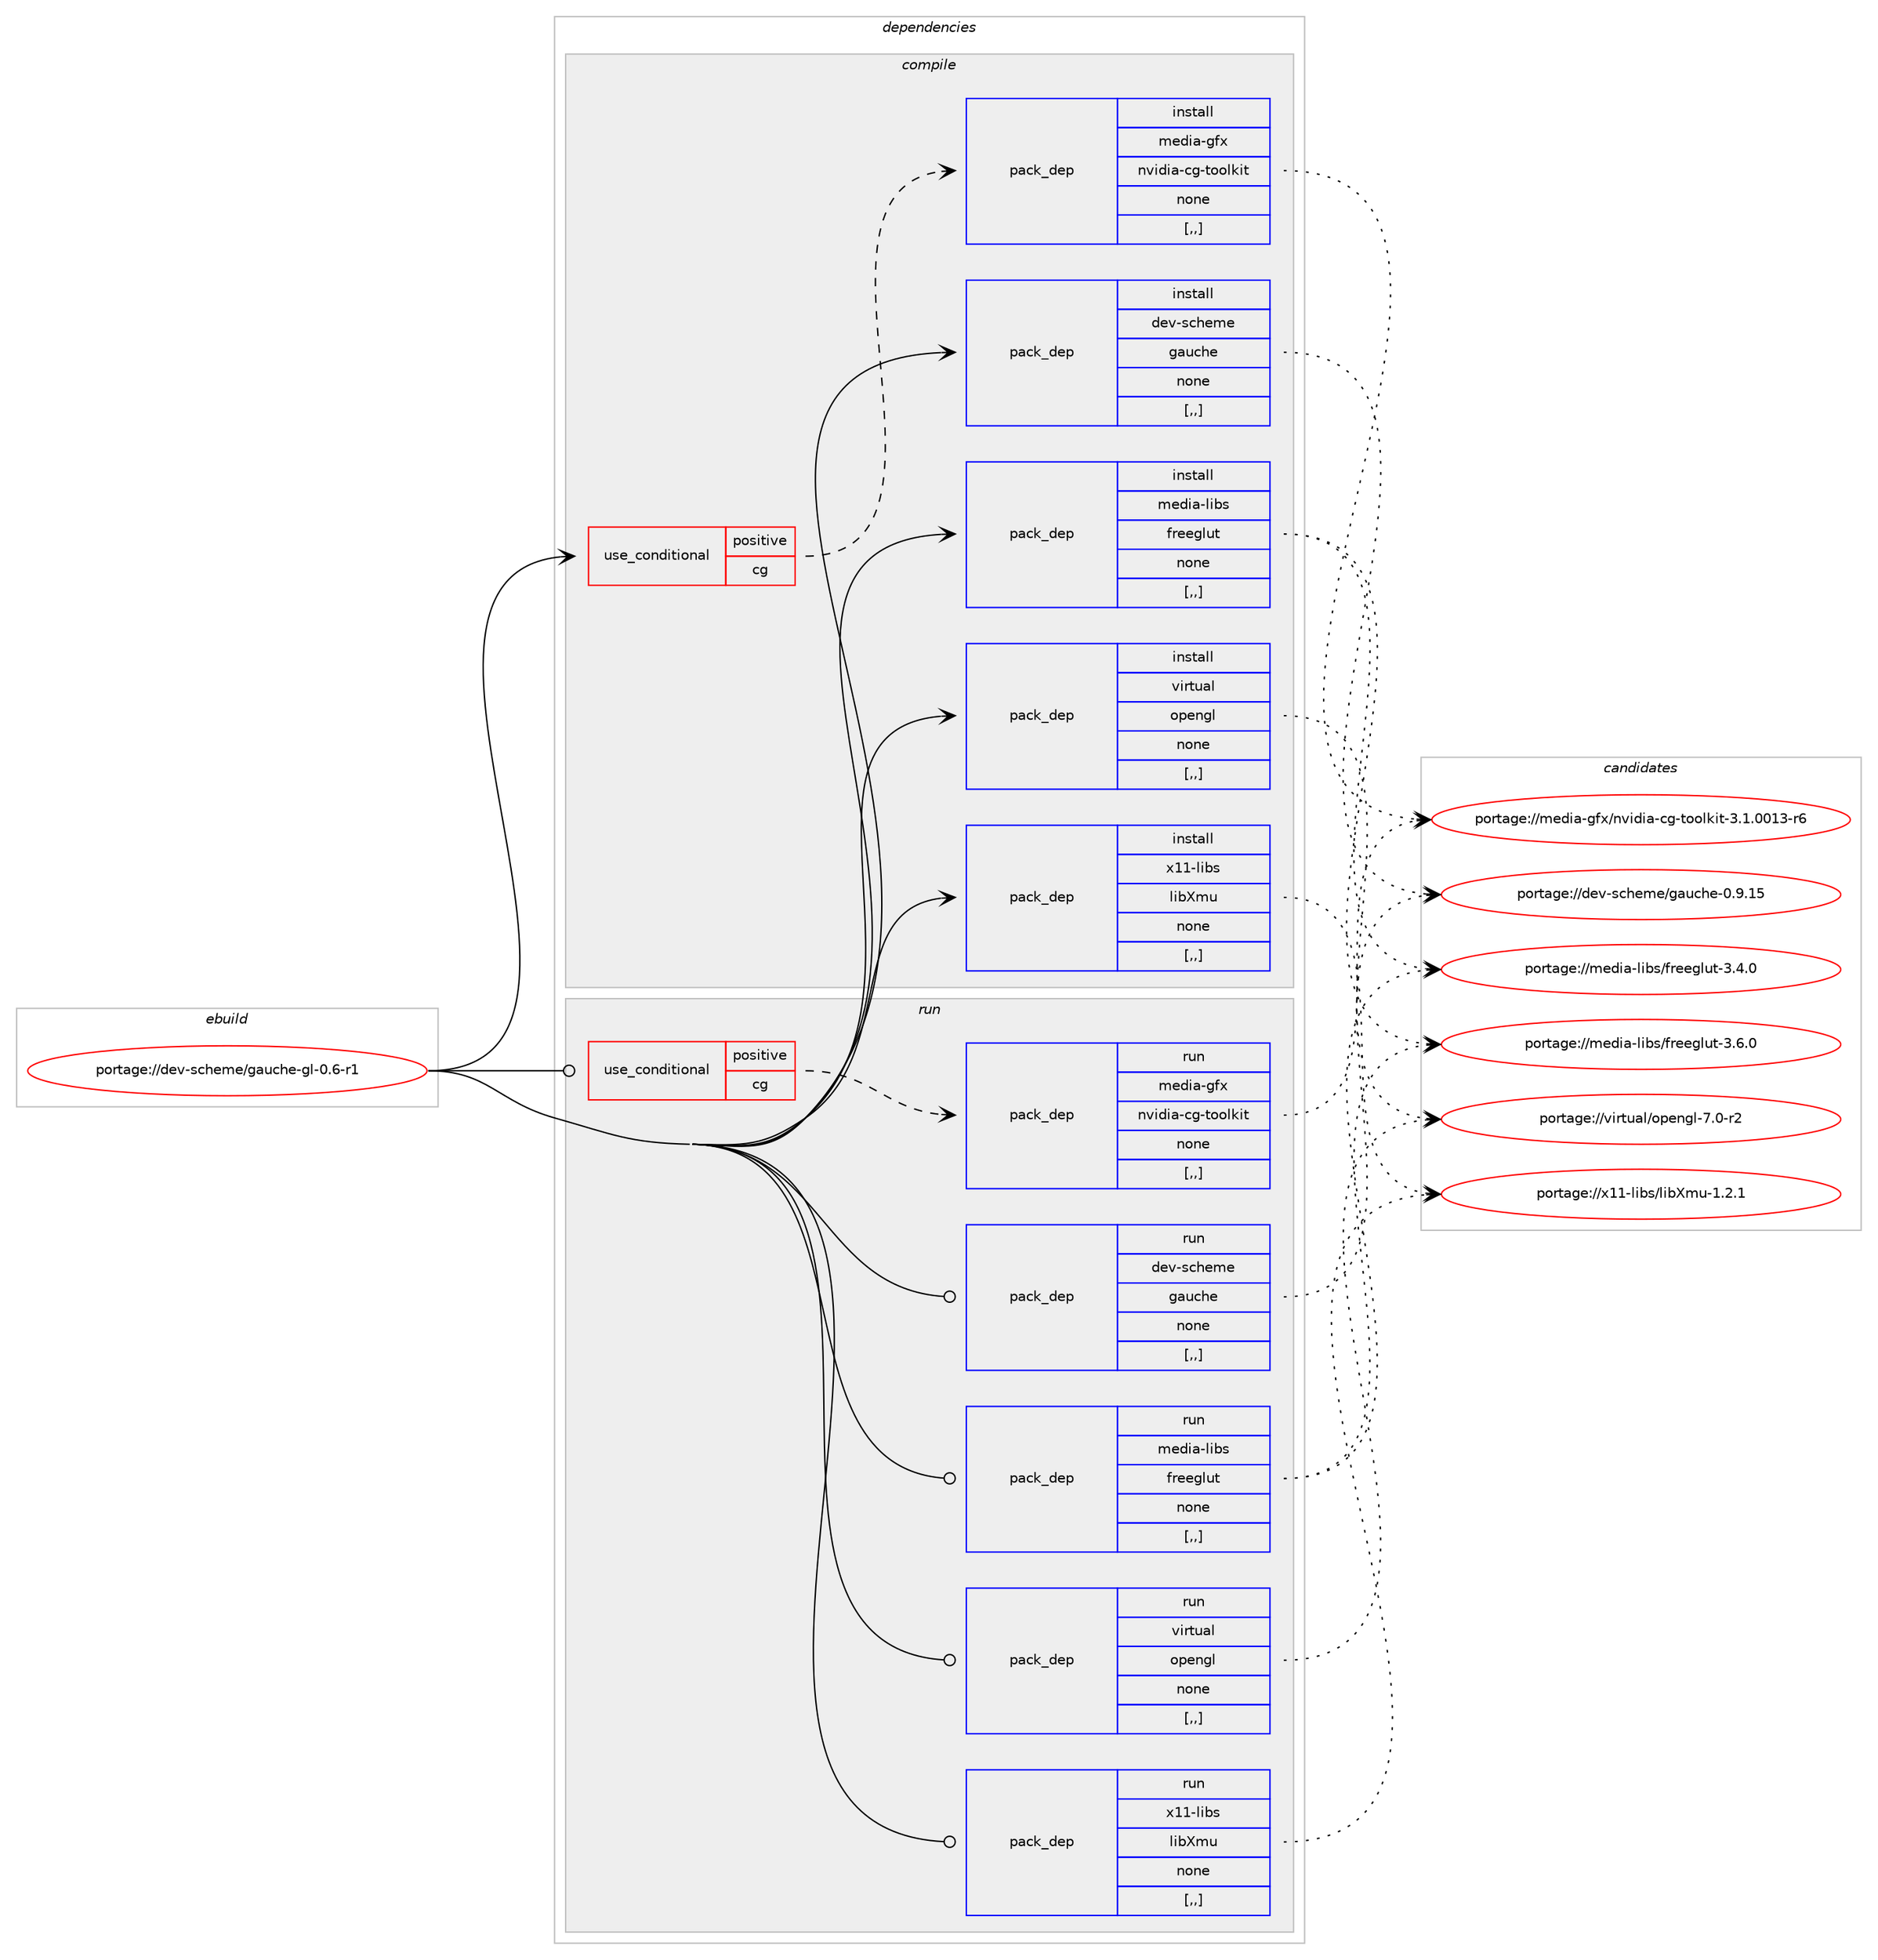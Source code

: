 digraph prolog {

# *************
# Graph options
# *************

newrank=true;
concentrate=true;
compound=true;
graph [rankdir=LR,fontname=Helvetica,fontsize=10,ranksep=1.5];#, ranksep=2.5, nodesep=0.2];
edge  [arrowhead=vee];
node  [fontname=Helvetica,fontsize=10];

# **********
# The ebuild
# **********

subgraph cluster_leftcol {
color=gray;
label=<<i>ebuild</i>>;
id [label="portage://dev-scheme/gauche-gl-0.6-r1", color=red, width=4, href="../dev-scheme/gauche-gl-0.6-r1.svg"];
}

# ****************
# The dependencies
# ****************

subgraph cluster_midcol {
color=gray;
label=<<i>dependencies</i>>;
subgraph cluster_compile {
fillcolor="#eeeeee";
style=filled;
label=<<i>compile</i>>;
subgraph cond58935 {
dependency208228 [label=<<TABLE BORDER="0" CELLBORDER="1" CELLSPACING="0" CELLPADDING="4"><TR><TD ROWSPAN="3" CELLPADDING="10">use_conditional</TD></TR><TR><TD>positive</TD></TR><TR><TD>cg</TD></TR></TABLE>>, shape=none, color=red];
subgraph pack147904 {
dependency208229 [label=<<TABLE BORDER="0" CELLBORDER="1" CELLSPACING="0" CELLPADDING="4" WIDTH="220"><TR><TD ROWSPAN="6" CELLPADDING="30">pack_dep</TD></TR><TR><TD WIDTH="110">install</TD></TR><TR><TD>media-gfx</TD></TR><TR><TD>nvidia-cg-toolkit</TD></TR><TR><TD>none</TD></TR><TR><TD>[,,]</TD></TR></TABLE>>, shape=none, color=blue];
}
dependency208228:e -> dependency208229:w [weight=20,style="dashed",arrowhead="vee"];
}
id:e -> dependency208228:w [weight=20,style="solid",arrowhead="vee"];
subgraph pack147905 {
dependency208230 [label=<<TABLE BORDER="0" CELLBORDER="1" CELLSPACING="0" CELLPADDING="4" WIDTH="220"><TR><TD ROWSPAN="6" CELLPADDING="30">pack_dep</TD></TR><TR><TD WIDTH="110">install</TD></TR><TR><TD>dev-scheme</TD></TR><TR><TD>gauche</TD></TR><TR><TD>none</TD></TR><TR><TD>[,,]</TD></TR></TABLE>>, shape=none, color=blue];
}
id:e -> dependency208230:w [weight=20,style="solid",arrowhead="vee"];
subgraph pack147906 {
dependency208231 [label=<<TABLE BORDER="0" CELLBORDER="1" CELLSPACING="0" CELLPADDING="4" WIDTH="220"><TR><TD ROWSPAN="6" CELLPADDING="30">pack_dep</TD></TR><TR><TD WIDTH="110">install</TD></TR><TR><TD>media-libs</TD></TR><TR><TD>freeglut</TD></TR><TR><TD>none</TD></TR><TR><TD>[,,]</TD></TR></TABLE>>, shape=none, color=blue];
}
id:e -> dependency208231:w [weight=20,style="solid",arrowhead="vee"];
subgraph pack147907 {
dependency208232 [label=<<TABLE BORDER="0" CELLBORDER="1" CELLSPACING="0" CELLPADDING="4" WIDTH="220"><TR><TD ROWSPAN="6" CELLPADDING="30">pack_dep</TD></TR><TR><TD WIDTH="110">install</TD></TR><TR><TD>virtual</TD></TR><TR><TD>opengl</TD></TR><TR><TD>none</TD></TR><TR><TD>[,,]</TD></TR></TABLE>>, shape=none, color=blue];
}
id:e -> dependency208232:w [weight=20,style="solid",arrowhead="vee"];
subgraph pack147908 {
dependency208233 [label=<<TABLE BORDER="0" CELLBORDER="1" CELLSPACING="0" CELLPADDING="4" WIDTH="220"><TR><TD ROWSPAN="6" CELLPADDING="30">pack_dep</TD></TR><TR><TD WIDTH="110">install</TD></TR><TR><TD>x11-libs</TD></TR><TR><TD>libXmu</TD></TR><TR><TD>none</TD></TR><TR><TD>[,,]</TD></TR></TABLE>>, shape=none, color=blue];
}
id:e -> dependency208233:w [weight=20,style="solid",arrowhead="vee"];
}
subgraph cluster_compileandrun {
fillcolor="#eeeeee";
style=filled;
label=<<i>compile and run</i>>;
}
subgraph cluster_run {
fillcolor="#eeeeee";
style=filled;
label=<<i>run</i>>;
subgraph cond58936 {
dependency208234 [label=<<TABLE BORDER="0" CELLBORDER="1" CELLSPACING="0" CELLPADDING="4"><TR><TD ROWSPAN="3" CELLPADDING="10">use_conditional</TD></TR><TR><TD>positive</TD></TR><TR><TD>cg</TD></TR></TABLE>>, shape=none, color=red];
subgraph pack147909 {
dependency208235 [label=<<TABLE BORDER="0" CELLBORDER="1" CELLSPACING="0" CELLPADDING="4" WIDTH="220"><TR><TD ROWSPAN="6" CELLPADDING="30">pack_dep</TD></TR><TR><TD WIDTH="110">run</TD></TR><TR><TD>media-gfx</TD></TR><TR><TD>nvidia-cg-toolkit</TD></TR><TR><TD>none</TD></TR><TR><TD>[,,]</TD></TR></TABLE>>, shape=none, color=blue];
}
dependency208234:e -> dependency208235:w [weight=20,style="dashed",arrowhead="vee"];
}
id:e -> dependency208234:w [weight=20,style="solid",arrowhead="odot"];
subgraph pack147910 {
dependency208236 [label=<<TABLE BORDER="0" CELLBORDER="1" CELLSPACING="0" CELLPADDING="4" WIDTH="220"><TR><TD ROWSPAN="6" CELLPADDING="30">pack_dep</TD></TR><TR><TD WIDTH="110">run</TD></TR><TR><TD>dev-scheme</TD></TR><TR><TD>gauche</TD></TR><TR><TD>none</TD></TR><TR><TD>[,,]</TD></TR></TABLE>>, shape=none, color=blue];
}
id:e -> dependency208236:w [weight=20,style="solid",arrowhead="odot"];
subgraph pack147911 {
dependency208237 [label=<<TABLE BORDER="0" CELLBORDER="1" CELLSPACING="0" CELLPADDING="4" WIDTH="220"><TR><TD ROWSPAN="6" CELLPADDING="30">pack_dep</TD></TR><TR><TD WIDTH="110">run</TD></TR><TR><TD>media-libs</TD></TR><TR><TD>freeglut</TD></TR><TR><TD>none</TD></TR><TR><TD>[,,]</TD></TR></TABLE>>, shape=none, color=blue];
}
id:e -> dependency208237:w [weight=20,style="solid",arrowhead="odot"];
subgraph pack147912 {
dependency208238 [label=<<TABLE BORDER="0" CELLBORDER="1" CELLSPACING="0" CELLPADDING="4" WIDTH="220"><TR><TD ROWSPAN="6" CELLPADDING="30">pack_dep</TD></TR><TR><TD WIDTH="110">run</TD></TR><TR><TD>virtual</TD></TR><TR><TD>opengl</TD></TR><TR><TD>none</TD></TR><TR><TD>[,,]</TD></TR></TABLE>>, shape=none, color=blue];
}
id:e -> dependency208238:w [weight=20,style="solid",arrowhead="odot"];
subgraph pack147913 {
dependency208239 [label=<<TABLE BORDER="0" CELLBORDER="1" CELLSPACING="0" CELLPADDING="4" WIDTH="220"><TR><TD ROWSPAN="6" CELLPADDING="30">pack_dep</TD></TR><TR><TD WIDTH="110">run</TD></TR><TR><TD>x11-libs</TD></TR><TR><TD>libXmu</TD></TR><TR><TD>none</TD></TR><TR><TD>[,,]</TD></TR></TABLE>>, shape=none, color=blue];
}
id:e -> dependency208239:w [weight=20,style="solid",arrowhead="odot"];
}
}

# **************
# The candidates
# **************

subgraph cluster_choices {
rank=same;
color=gray;
label=<<i>candidates</i>>;

subgraph choice147904 {
color=black;
nodesep=1;
choice109101100105974510310212047110118105100105974599103451161111111081071051164551464946484849514511454 [label="portage://media-gfx/nvidia-cg-toolkit-3.1.0013-r6", color=red, width=4,href="../media-gfx/nvidia-cg-toolkit-3.1.0013-r6.svg"];
dependency208229:e -> choice109101100105974510310212047110118105100105974599103451161111111081071051164551464946484849514511454:w [style=dotted,weight="100"];
}
subgraph choice147905 {
color=black;
nodesep=1;
choice100101118451159910410110910147103971179910410145484657464953 [label="portage://dev-scheme/gauche-0.9.15", color=red, width=4,href="../dev-scheme/gauche-0.9.15.svg"];
dependency208230:e -> choice100101118451159910410110910147103971179910410145484657464953:w [style=dotted,weight="100"];
}
subgraph choice147906 {
color=black;
nodesep=1;
choice10910110010597451081059811547102114101101103108117116455146544648 [label="portage://media-libs/freeglut-3.6.0", color=red, width=4,href="../media-libs/freeglut-3.6.0.svg"];
choice10910110010597451081059811547102114101101103108117116455146524648 [label="portage://media-libs/freeglut-3.4.0", color=red, width=4,href="../media-libs/freeglut-3.4.0.svg"];
dependency208231:e -> choice10910110010597451081059811547102114101101103108117116455146544648:w [style=dotted,weight="100"];
dependency208231:e -> choice10910110010597451081059811547102114101101103108117116455146524648:w [style=dotted,weight="100"];
}
subgraph choice147907 {
color=black;
nodesep=1;
choice1181051141161179710847111112101110103108455546484511450 [label="portage://virtual/opengl-7.0-r2", color=red, width=4,href="../virtual/opengl-7.0-r2.svg"];
dependency208232:e -> choice1181051141161179710847111112101110103108455546484511450:w [style=dotted,weight="100"];
}
subgraph choice147908 {
color=black;
nodesep=1;
choice12049494510810598115471081059888109117454946504649 [label="portage://x11-libs/libXmu-1.2.1", color=red, width=4,href="../x11-libs/libXmu-1.2.1.svg"];
dependency208233:e -> choice12049494510810598115471081059888109117454946504649:w [style=dotted,weight="100"];
}
subgraph choice147909 {
color=black;
nodesep=1;
choice109101100105974510310212047110118105100105974599103451161111111081071051164551464946484849514511454 [label="portage://media-gfx/nvidia-cg-toolkit-3.1.0013-r6", color=red, width=4,href="../media-gfx/nvidia-cg-toolkit-3.1.0013-r6.svg"];
dependency208235:e -> choice109101100105974510310212047110118105100105974599103451161111111081071051164551464946484849514511454:w [style=dotted,weight="100"];
}
subgraph choice147910 {
color=black;
nodesep=1;
choice100101118451159910410110910147103971179910410145484657464953 [label="portage://dev-scheme/gauche-0.9.15", color=red, width=4,href="../dev-scheme/gauche-0.9.15.svg"];
dependency208236:e -> choice100101118451159910410110910147103971179910410145484657464953:w [style=dotted,weight="100"];
}
subgraph choice147911 {
color=black;
nodesep=1;
choice10910110010597451081059811547102114101101103108117116455146544648 [label="portage://media-libs/freeglut-3.6.0", color=red, width=4,href="../media-libs/freeglut-3.6.0.svg"];
choice10910110010597451081059811547102114101101103108117116455146524648 [label="portage://media-libs/freeglut-3.4.0", color=red, width=4,href="../media-libs/freeglut-3.4.0.svg"];
dependency208237:e -> choice10910110010597451081059811547102114101101103108117116455146544648:w [style=dotted,weight="100"];
dependency208237:e -> choice10910110010597451081059811547102114101101103108117116455146524648:w [style=dotted,weight="100"];
}
subgraph choice147912 {
color=black;
nodesep=1;
choice1181051141161179710847111112101110103108455546484511450 [label="portage://virtual/opengl-7.0-r2", color=red, width=4,href="../virtual/opengl-7.0-r2.svg"];
dependency208238:e -> choice1181051141161179710847111112101110103108455546484511450:w [style=dotted,weight="100"];
}
subgraph choice147913 {
color=black;
nodesep=1;
choice12049494510810598115471081059888109117454946504649 [label="portage://x11-libs/libXmu-1.2.1", color=red, width=4,href="../x11-libs/libXmu-1.2.1.svg"];
dependency208239:e -> choice12049494510810598115471081059888109117454946504649:w [style=dotted,weight="100"];
}
}

}
